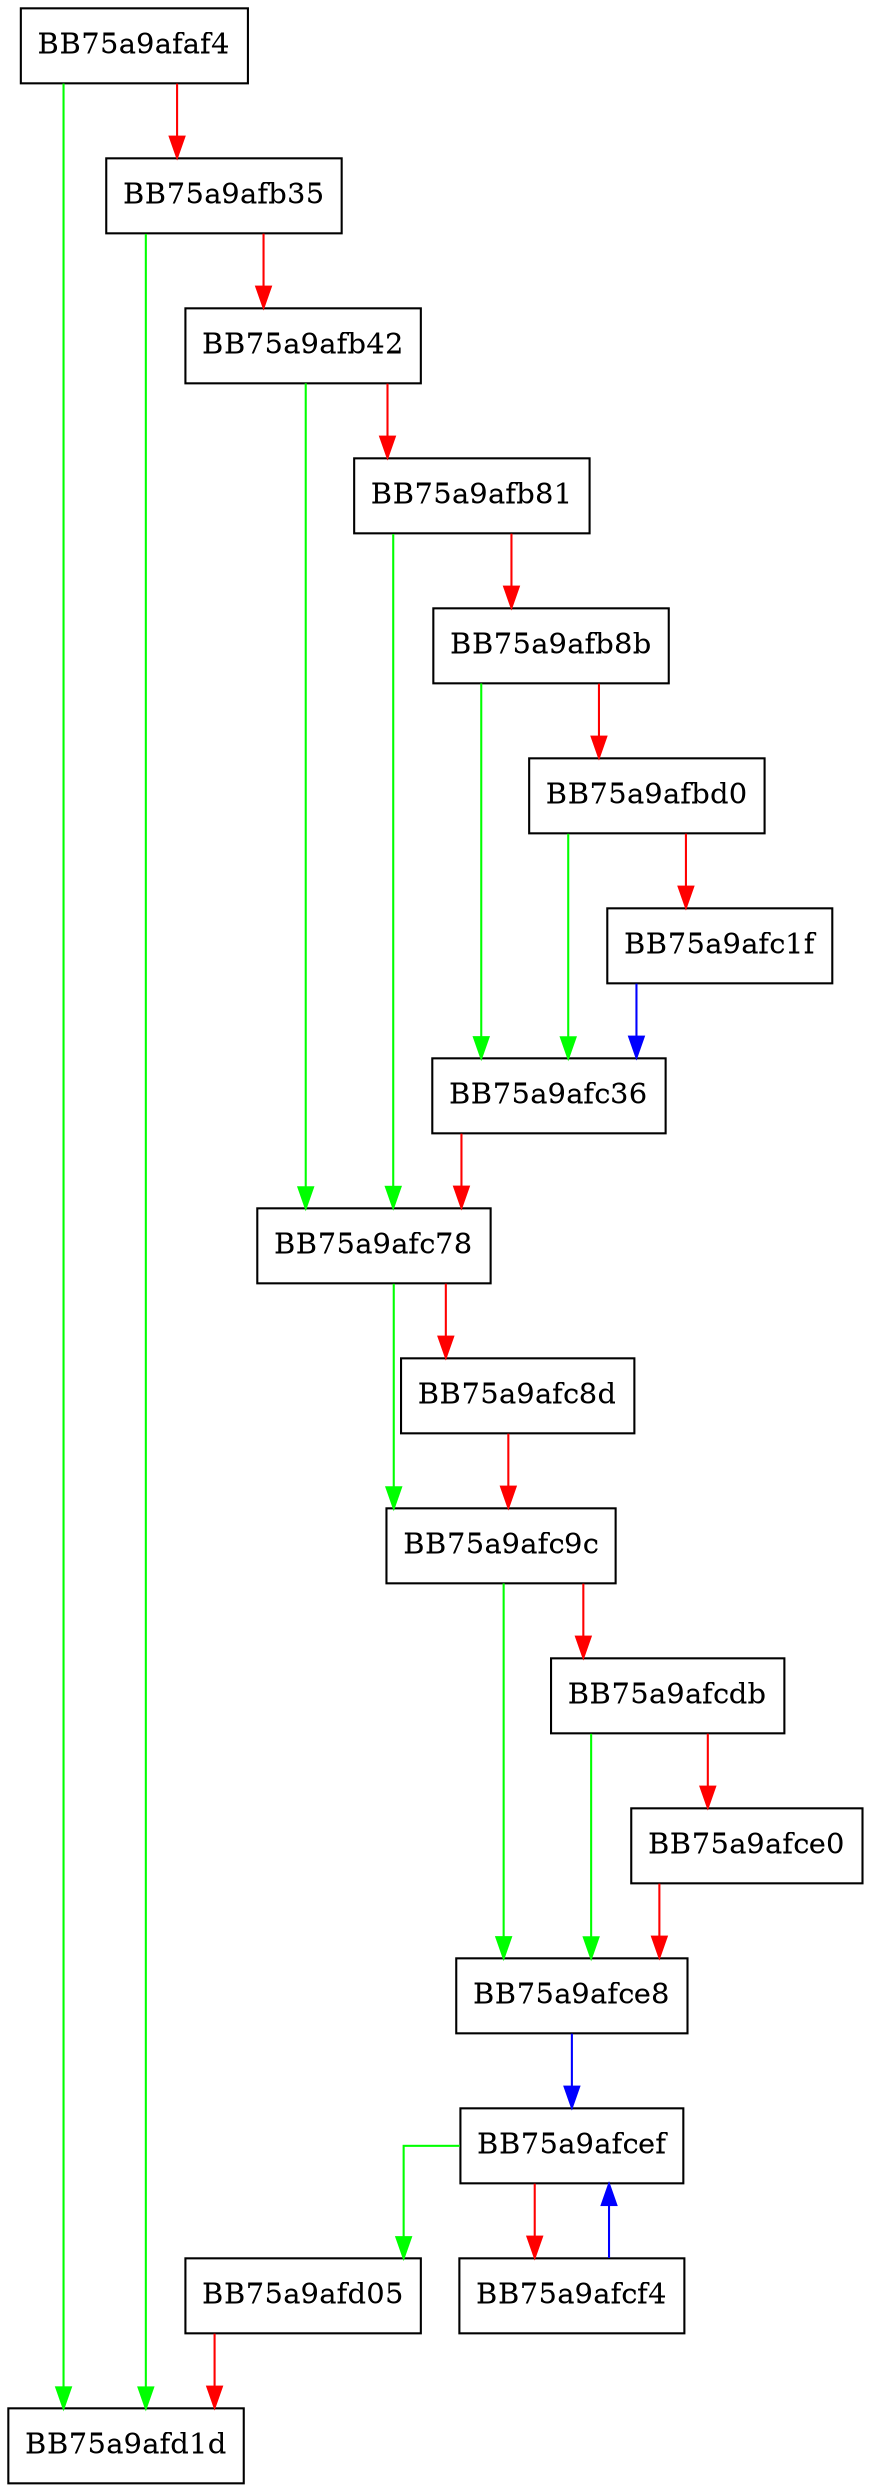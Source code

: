 digraph dump_tlv {
  node [shape="box"];
  graph [splines=ortho];
  BB75a9afaf4 -> BB75a9afd1d [color="green"];
  BB75a9afaf4 -> BB75a9afb35 [color="red"];
  BB75a9afb35 -> BB75a9afd1d [color="green"];
  BB75a9afb35 -> BB75a9afb42 [color="red"];
  BB75a9afb42 -> BB75a9afc78 [color="green"];
  BB75a9afb42 -> BB75a9afb81 [color="red"];
  BB75a9afb81 -> BB75a9afc78 [color="green"];
  BB75a9afb81 -> BB75a9afb8b [color="red"];
  BB75a9afb8b -> BB75a9afc36 [color="green"];
  BB75a9afb8b -> BB75a9afbd0 [color="red"];
  BB75a9afbd0 -> BB75a9afc36 [color="green"];
  BB75a9afbd0 -> BB75a9afc1f [color="red"];
  BB75a9afc1f -> BB75a9afc36 [color="blue"];
  BB75a9afc36 -> BB75a9afc78 [color="red"];
  BB75a9afc78 -> BB75a9afc9c [color="green"];
  BB75a9afc78 -> BB75a9afc8d [color="red"];
  BB75a9afc8d -> BB75a9afc9c [color="red"];
  BB75a9afc9c -> BB75a9afce8 [color="green"];
  BB75a9afc9c -> BB75a9afcdb [color="red"];
  BB75a9afcdb -> BB75a9afce8 [color="green"];
  BB75a9afcdb -> BB75a9afce0 [color="red"];
  BB75a9afce0 -> BB75a9afce8 [color="red"];
  BB75a9afce8 -> BB75a9afcef [color="blue"];
  BB75a9afcef -> BB75a9afd05 [color="green"];
  BB75a9afcef -> BB75a9afcf4 [color="red"];
  BB75a9afcf4 -> BB75a9afcef [color="blue"];
  BB75a9afd05 -> BB75a9afd1d [color="red"];
}